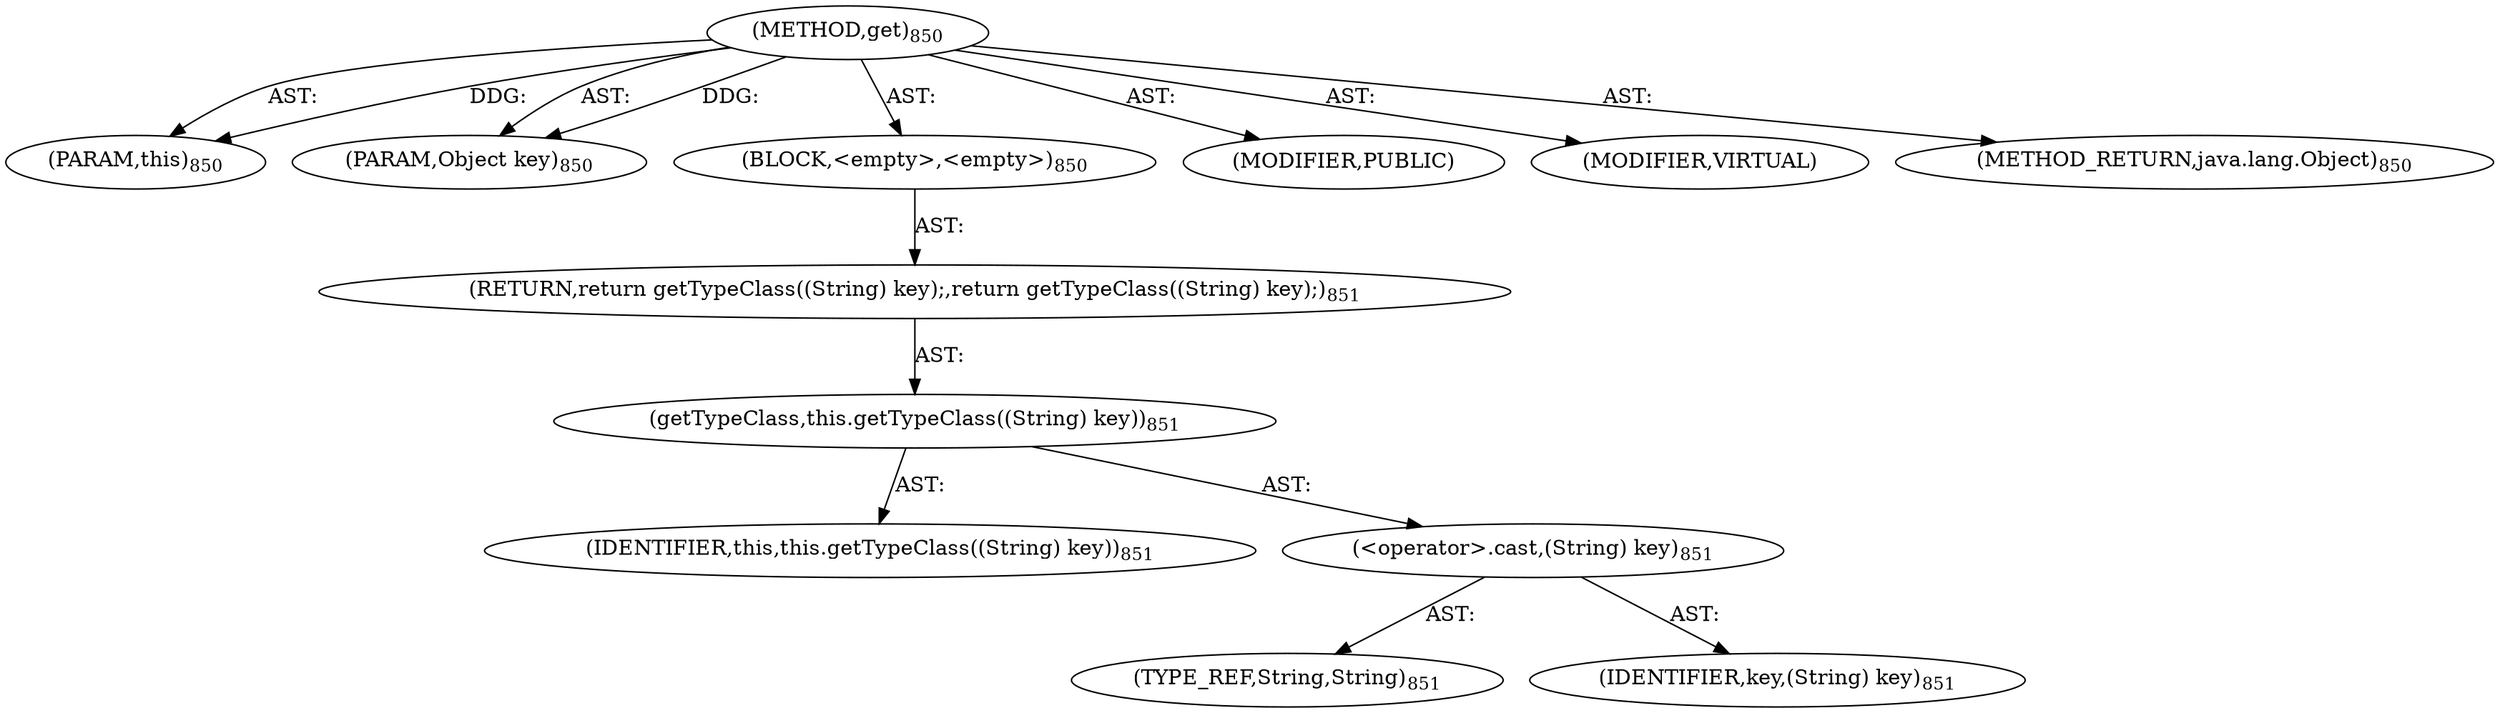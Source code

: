 digraph "get" {  
"111669149731" [label = <(METHOD,get)<SUB>850</SUB>> ]
"115964117009" [label = <(PARAM,this)<SUB>850</SUB>> ]
"115964117063" [label = <(PARAM,Object key)<SUB>850</SUB>> ]
"25769803893" [label = <(BLOCK,&lt;empty&gt;,&lt;empty&gt;)<SUB>850</SUB>> ]
"146028888095" [label = <(RETURN,return getTypeClass((String) key);,return getTypeClass((String) key);)<SUB>851</SUB>> ]
"30064771586" [label = <(getTypeClass,this.getTypeClass((String) key))<SUB>851</SUB>> ]
"68719476764" [label = <(IDENTIFIER,this,this.getTypeClass((String) key))<SUB>851</SUB>> ]
"30064771587" [label = <(&lt;operator&gt;.cast,(String) key)<SUB>851</SUB>> ]
"180388626450" [label = <(TYPE_REF,String,String)<SUB>851</SUB>> ]
"68719477205" [label = <(IDENTIFIER,key,(String) key)<SUB>851</SUB>> ]
"133143986265" [label = <(MODIFIER,PUBLIC)> ]
"133143986266" [label = <(MODIFIER,VIRTUAL)> ]
"128849018915" [label = <(METHOD_RETURN,java.lang.Object)<SUB>850</SUB>> ]
  "111669149731" -> "115964117009"  [ label = "AST: "] 
  "111669149731" -> "115964117063"  [ label = "AST: "] 
  "111669149731" -> "25769803893"  [ label = "AST: "] 
  "111669149731" -> "133143986265"  [ label = "AST: "] 
  "111669149731" -> "133143986266"  [ label = "AST: "] 
  "111669149731" -> "128849018915"  [ label = "AST: "] 
  "25769803893" -> "146028888095"  [ label = "AST: "] 
  "146028888095" -> "30064771586"  [ label = "AST: "] 
  "30064771586" -> "68719476764"  [ label = "AST: "] 
  "30064771586" -> "30064771587"  [ label = "AST: "] 
  "30064771587" -> "180388626450"  [ label = "AST: "] 
  "30064771587" -> "68719477205"  [ label = "AST: "] 
  "111669149731" -> "115964117009"  [ label = "DDG: "] 
  "111669149731" -> "115964117063"  [ label = "DDG: "] 
}
